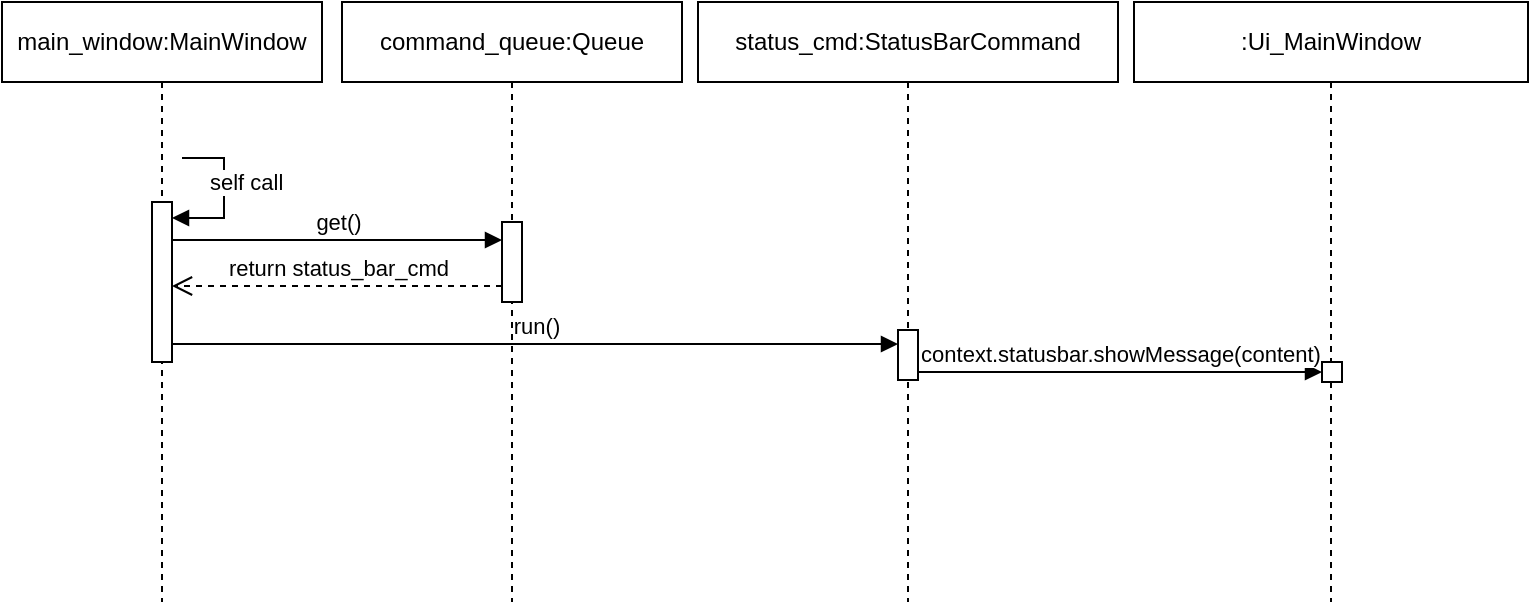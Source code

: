 <mxfile version="24.0.0" type="github">
  <diagram name="Page-1" id="d7fj6ioqYO5WeAR4diIX">
    <mxGraphModel dx="1143" dy="512" grid="1" gridSize="10" guides="1" tooltips="1" connect="1" arrows="1" fold="1" page="1" pageScale="1" pageWidth="850" pageHeight="1100" math="0" shadow="0">
      <root>
        <mxCell id="0" />
        <mxCell id="1" parent="0" />
        <mxCell id="H6wF3iyJ7tNlQ1iesyB3-3" value="command_queue:Queue" style="shape=umlLifeline;perimeter=lifelinePerimeter;whiteSpace=wrap;html=1;container=1;dropTarget=0;collapsible=0;recursiveResize=0;outlineConnect=0;portConstraint=eastwest;newEdgeStyle={&quot;curved&quot;:0,&quot;rounded&quot;:0};" parent="1" vertex="1">
          <mxGeometry x="174" y="5" width="170" height="300" as="geometry" />
        </mxCell>
        <mxCell id="H6wF3iyJ7tNlQ1iesyB3-10" value="" style="html=1;points=[[0,0,0,0,5],[0,1,0,0,-5],[1,0,0,0,5],[1,1,0,0,-5]];perimeter=orthogonalPerimeter;outlineConnect=0;targetShapes=umlLifeline;portConstraint=eastwest;newEdgeStyle={&quot;curved&quot;:0,&quot;rounded&quot;:0};" parent="H6wF3iyJ7tNlQ1iesyB3-3" vertex="1">
          <mxGeometry x="80" y="110" width="10" height="40" as="geometry" />
        </mxCell>
        <mxCell id="H6wF3iyJ7tNlQ1iesyB3-4" value="main_window:MainWindow" style="shape=umlLifeline;perimeter=lifelinePerimeter;whiteSpace=wrap;html=1;container=1;dropTarget=0;collapsible=0;recursiveResize=0;outlineConnect=0;portConstraint=eastwest;newEdgeStyle={&quot;curved&quot;:0,&quot;rounded&quot;:0};" parent="1" vertex="1">
          <mxGeometry x="4" y="5" width="160" height="300" as="geometry" />
        </mxCell>
        <mxCell id="H6wF3iyJ7tNlQ1iesyB3-12" value="" style="html=1;points=[[0,0,0,0,5],[0,1,0,0,-5],[1,0,0,0,5],[1,1,0,0,-5]];perimeter=orthogonalPerimeter;outlineConnect=0;targetShapes=umlLifeline;portConstraint=eastwest;newEdgeStyle={&quot;curved&quot;:0,&quot;rounded&quot;:0};" parent="H6wF3iyJ7tNlQ1iesyB3-4" vertex="1">
          <mxGeometry x="75" y="100" width="10" height="80" as="geometry" />
        </mxCell>
        <mxCell id="H6wF3iyJ7tNlQ1iesyB3-13" value="self call" style="html=1;align=left;spacingLeft=2;endArrow=block;rounded=0;edgeStyle=orthogonalEdgeStyle;curved=0;rounded=0;" parent="H6wF3iyJ7tNlQ1iesyB3-4" target="H6wF3iyJ7tNlQ1iesyB3-12" edge="1">
          <mxGeometry x="-0.143" y="-11" relative="1" as="geometry">
            <mxPoint x="90" y="78" as="sourcePoint" />
            <Array as="points">
              <mxPoint x="111" y="78" />
              <mxPoint x="111" y="108" />
            </Array>
            <mxPoint x="86" y="108" as="targetPoint" />
            <mxPoint as="offset" />
          </mxGeometry>
        </mxCell>
        <mxCell id="H6wF3iyJ7tNlQ1iesyB3-15" value="get()" style="html=1;verticalAlign=bottom;endArrow=block;curved=0;rounded=0;" parent="1" edge="1">
          <mxGeometry width="80" relative="1" as="geometry">
            <mxPoint x="89" y="124" as="sourcePoint" />
            <mxPoint x="254" y="124" as="targetPoint" />
          </mxGeometry>
        </mxCell>
        <mxCell id="H6wF3iyJ7tNlQ1iesyB3-16" value="return status_bar_cmd" style="html=1;verticalAlign=bottom;endArrow=open;dashed=1;endSize=8;curved=0;rounded=0;" parent="1" edge="1">
          <mxGeometry x="-0.001" relative="1" as="geometry">
            <mxPoint x="254" y="147" as="sourcePoint" />
            <mxPoint x="89" y="147" as="targetPoint" />
            <mxPoint as="offset" />
          </mxGeometry>
        </mxCell>
        <mxCell id="H6wF3iyJ7tNlQ1iesyB3-17" value=":Ui_MainWindow" style="shape=umlLifeline;perimeter=lifelinePerimeter;whiteSpace=wrap;html=1;container=1;dropTarget=0;collapsible=0;recursiveResize=0;outlineConnect=0;portConstraint=eastwest;newEdgeStyle={&quot;curved&quot;:0,&quot;rounded&quot;:0};" parent="1" vertex="1">
          <mxGeometry x="570" y="5" width="197" height="300" as="geometry" />
        </mxCell>
        <mxCell id="UXEjHT6S1JPCdApJOyMU-4" value="" style="html=1;points=[[0,0,0,0,5],[0,1,0,0,-5],[1,0,0,0,5],[1,1,0,0,-5]];perimeter=orthogonalPerimeter;outlineConnect=0;targetShapes=umlLifeline;portConstraint=eastwest;newEdgeStyle={&quot;curved&quot;:0,&quot;rounded&quot;:0};" vertex="1" parent="H6wF3iyJ7tNlQ1iesyB3-17">
          <mxGeometry x="94" y="180" width="10" height="10" as="geometry" />
        </mxCell>
        <mxCell id="UXEjHT6S1JPCdApJOyMU-1" value="status_cmd:StatusBarCommand" style="shape=umlLifeline;perimeter=lifelinePerimeter;whiteSpace=wrap;html=1;container=1;dropTarget=0;collapsible=0;recursiveResize=0;outlineConnect=0;portConstraint=eastwest;newEdgeStyle={&quot;curved&quot;:0,&quot;rounded&quot;:0};" vertex="1" parent="1">
          <mxGeometry x="352" y="5" width="210" height="300" as="geometry" />
        </mxCell>
        <mxCell id="UXEjHT6S1JPCdApJOyMU-2" value="" style="html=1;points=[[0,0,0,0,5],[0,1,0,0,-5],[1,0,0,0,5],[1,1,0,0,-5]];perimeter=orthogonalPerimeter;outlineConnect=0;targetShapes=umlLifeline;portConstraint=eastwest;newEdgeStyle={&quot;curved&quot;:0,&quot;rounded&quot;:0};" vertex="1" parent="UXEjHT6S1JPCdApJOyMU-1">
          <mxGeometry x="100" y="164" width="10" height="25" as="geometry" />
        </mxCell>
        <mxCell id="UXEjHT6S1JPCdApJOyMU-3" value="run()" style="html=1;verticalAlign=bottom;endArrow=block;curved=0;rounded=0;" edge="1" parent="1">
          <mxGeometry width="80" relative="1" as="geometry">
            <mxPoint x="89" y="176" as="sourcePoint" />
            <mxPoint x="452" y="176" as="targetPoint" />
          </mxGeometry>
        </mxCell>
        <mxCell id="UXEjHT6S1JPCdApJOyMU-6" value="context.statusbar.showMessage(content)" style="html=1;verticalAlign=bottom;endArrow=block;curved=0;rounded=0;" edge="1" parent="1">
          <mxGeometry width="80" relative="1" as="geometry">
            <mxPoint x="462" y="190" as="sourcePoint" />
            <mxPoint x="664" y="190" as="targetPoint" />
          </mxGeometry>
        </mxCell>
      </root>
    </mxGraphModel>
  </diagram>
</mxfile>
